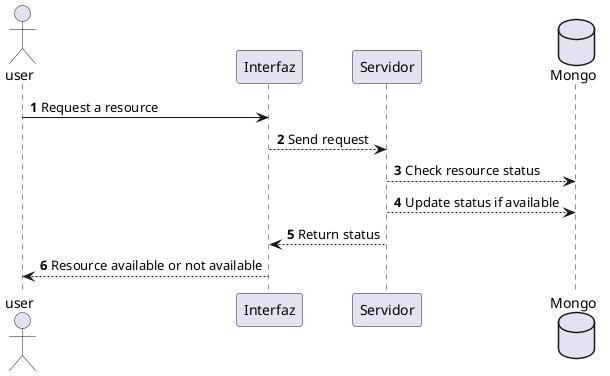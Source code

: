 @startuml
'https://plantuml.com/sequence-diagram

autonumber

actor user
user -> Interfaz: Request a resource
Interfaz --> Servidor: Send request
database Mongo
Servidor  --> Mongo: Check resource status
Servidor  --> Mongo: Update status if available
Servidor  --> Interfaz: Return status

Interfaz --> user: Resource available or not available
@enduml